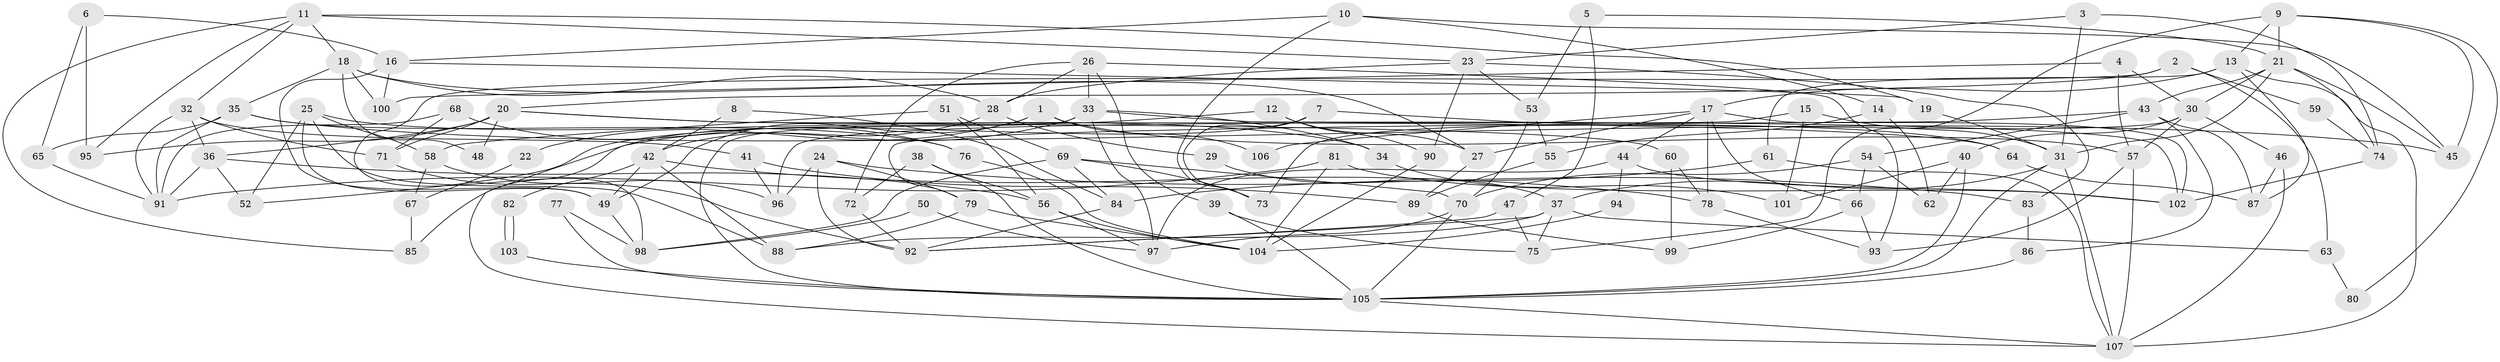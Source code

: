 // coarse degree distribution, {4: 0.06060606060606061, 5: 0.15151515151515152, 13: 0.030303030303030304, 2: 0.12121212121212122, 12: 0.030303030303030304, 7: 0.09090909090909091, 9: 0.06060606060606061, 6: 0.24242424242424243, 3: 0.06060606060606061, 10: 0.06060606060606061, 8: 0.06060606060606061, 11: 0.030303030303030304}
// Generated by graph-tools (version 1.1) at 2025/51/03/04/25 22:51:03]
// undirected, 107 vertices, 214 edges
graph export_dot {
  node [color=gray90,style=filled];
  1;
  2;
  3;
  4;
  5;
  6;
  7;
  8;
  9;
  10;
  11;
  12;
  13;
  14;
  15;
  16;
  17;
  18;
  19;
  20;
  21;
  22;
  23;
  24;
  25;
  26;
  27;
  28;
  29;
  30;
  31;
  32;
  33;
  34;
  35;
  36;
  37;
  38;
  39;
  40;
  41;
  42;
  43;
  44;
  45;
  46;
  47;
  48;
  49;
  50;
  51;
  52;
  53;
  54;
  55;
  56;
  57;
  58;
  59;
  60;
  61;
  62;
  63;
  64;
  65;
  66;
  67;
  68;
  69;
  70;
  71;
  72;
  73;
  74;
  75;
  76;
  77;
  78;
  79;
  80;
  81;
  82;
  83;
  84;
  85;
  86;
  87;
  88;
  89;
  90;
  91;
  92;
  93;
  94;
  95;
  96;
  97;
  98;
  99;
  100;
  101;
  102;
  103;
  104;
  105;
  106;
  107;
  1 -- 49;
  1 -- 57;
  1 -- 22;
  1 -- 106;
  2 -- 98;
  2 -- 20;
  2 -- 59;
  2 -- 63;
  3 -- 31;
  3 -- 74;
  3 -- 23;
  4 -- 100;
  4 -- 30;
  4 -- 57;
  5 -- 21;
  5 -- 53;
  5 -- 47;
  6 -- 16;
  6 -- 65;
  6 -- 95;
  7 -- 73;
  7 -- 64;
  7 -- 85;
  8 -- 84;
  8 -- 42;
  9 -- 45;
  9 -- 13;
  9 -- 21;
  9 -- 75;
  9 -- 80;
  10 -- 16;
  10 -- 73;
  10 -- 14;
  10 -- 45;
  11 -- 18;
  11 -- 32;
  11 -- 19;
  11 -- 23;
  11 -- 85;
  11 -- 95;
  12 -- 27;
  12 -- 52;
  12 -- 90;
  13 -- 87;
  13 -- 107;
  13 -- 17;
  13 -- 61;
  14 -- 62;
  14 -- 55;
  15 -- 31;
  15 -- 96;
  15 -- 101;
  16 -- 49;
  16 -- 19;
  16 -- 100;
  17 -- 102;
  17 -- 27;
  17 -- 44;
  17 -- 66;
  17 -- 78;
  17 -- 106;
  18 -- 28;
  18 -- 35;
  18 -- 27;
  18 -- 48;
  18 -- 100;
  19 -- 31;
  20 -- 60;
  20 -- 95;
  20 -- 36;
  20 -- 48;
  20 -- 64;
  20 -- 71;
  21 -- 31;
  21 -- 30;
  21 -- 43;
  21 -- 45;
  21 -- 74;
  22 -- 67;
  23 -- 28;
  23 -- 53;
  23 -- 83;
  23 -- 90;
  24 -- 79;
  24 -- 92;
  24 -- 83;
  24 -- 96;
  25 -- 34;
  25 -- 88;
  25 -- 49;
  25 -- 52;
  25 -- 58;
  26 -- 72;
  26 -- 28;
  26 -- 33;
  26 -- 39;
  26 -- 93;
  27 -- 89;
  28 -- 42;
  28 -- 29;
  29 -- 37;
  30 -- 57;
  30 -- 40;
  30 -- 46;
  30 -- 73;
  31 -- 105;
  31 -- 107;
  31 -- 37;
  32 -- 36;
  32 -- 91;
  32 -- 41;
  32 -- 71;
  33 -- 105;
  33 -- 34;
  33 -- 97;
  33 -- 102;
  33 -- 107;
  34 -- 101;
  35 -- 76;
  35 -- 45;
  35 -- 65;
  35 -- 91;
  36 -- 56;
  36 -- 52;
  36 -- 91;
  37 -- 75;
  37 -- 63;
  37 -- 88;
  37 -- 92;
  38 -- 56;
  38 -- 105;
  38 -- 72;
  39 -- 75;
  39 -- 105;
  40 -- 105;
  40 -- 62;
  40 -- 101;
  41 -- 96;
  41 -- 89;
  42 -- 78;
  42 -- 88;
  42 -- 49;
  42 -- 82;
  43 -- 86;
  43 -- 54;
  43 -- 79;
  43 -- 87;
  44 -- 97;
  44 -- 94;
  44 -- 102;
  46 -- 107;
  46 -- 87;
  47 -- 92;
  47 -- 75;
  49 -- 98;
  50 -- 97;
  50 -- 98;
  51 -- 56;
  51 -- 69;
  51 -- 58;
  53 -- 55;
  53 -- 70;
  54 -- 66;
  54 -- 62;
  54 -- 70;
  55 -- 89;
  56 -- 97;
  56 -- 104;
  57 -- 107;
  57 -- 93;
  58 -- 67;
  58 -- 96;
  59 -- 74;
  60 -- 99;
  60 -- 78;
  61 -- 107;
  61 -- 84;
  63 -- 80;
  64 -- 87;
  65 -- 91;
  66 -- 93;
  66 -- 99;
  67 -- 85;
  68 -- 71;
  68 -- 91;
  68 -- 76;
  69 -- 70;
  69 -- 84;
  69 -- 73;
  69 -- 98;
  70 -- 97;
  70 -- 105;
  71 -- 92;
  72 -- 92;
  74 -- 102;
  76 -- 104;
  77 -- 98;
  77 -- 105;
  78 -- 93;
  79 -- 104;
  79 -- 88;
  81 -- 91;
  81 -- 102;
  81 -- 104;
  82 -- 103;
  82 -- 103;
  83 -- 86;
  84 -- 92;
  86 -- 105;
  89 -- 99;
  90 -- 104;
  94 -- 104;
  103 -- 105;
  105 -- 107;
}
